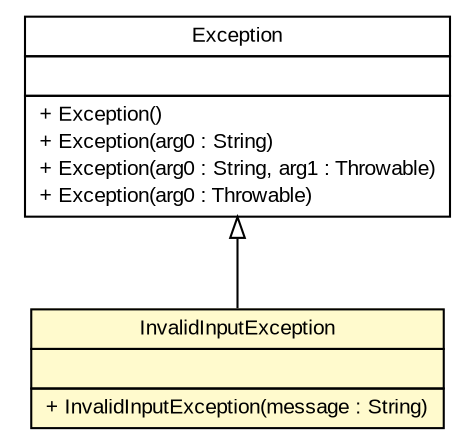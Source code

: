 #!/usr/local/bin/dot
#
# Class diagram 
# Generated by UmlGraph version 4.6 (http://www.spinellis.gr/sw/umlgraph)
#

digraph G {
	edge [fontname="arial",fontsize=10,labelfontname="arial",labelfontsize=10];
	node [fontname="arial",fontsize=10,shape=plaintext];
	// net.toxbank.client.exceptions.InvalidInputException
	c107 [label=<<table border="0" cellborder="1" cellspacing="0" cellpadding="2" port="p" bgcolor="lemonChiffon" href="./InvalidInputException.html">
		<tr><td><table border="0" cellspacing="0" cellpadding="1">
			<tr><td> InvalidInputException </td></tr>
		</table></td></tr>
		<tr><td><table border="0" cellspacing="0" cellpadding="1">
			<tr><td align="left">  </td></tr>
		</table></td></tr>
		<tr><td><table border="0" cellspacing="0" cellpadding="1">
			<tr><td align="left"> + InvalidInputException(message : String) </td></tr>
		</table></td></tr>
		</table>>, fontname="arial", fontcolor="black", fontsize=10.0];
	//net.toxbank.client.exceptions.InvalidInputException extends java.lang.Exception
	c151:p -> c107:p [dir=back,arrowtail=empty];
	// java.lang.Exception
	c151 [label=<<table border="0" cellborder="1" cellspacing="0" cellpadding="2" port="p" href="http://java.sun.com/j2se/1.4.2/docs/api/java/lang/Exception.html">
		<tr><td><table border="0" cellspacing="0" cellpadding="1">
			<tr><td> Exception </td></tr>
		</table></td></tr>
		<tr><td><table border="0" cellspacing="0" cellpadding="1">
			<tr><td align="left">  </td></tr>
		</table></td></tr>
		<tr><td><table border="0" cellspacing="0" cellpadding="1">
			<tr><td align="left"> + Exception() </td></tr>
			<tr><td align="left"> + Exception(arg0 : String) </td></tr>
			<tr><td align="left"> + Exception(arg0 : String, arg1 : Throwable) </td></tr>
			<tr><td align="left"> + Exception(arg0 : Throwable) </td></tr>
		</table></td></tr>
		</table>>, fontname="arial", fontcolor="black", fontsize=10.0];
}

